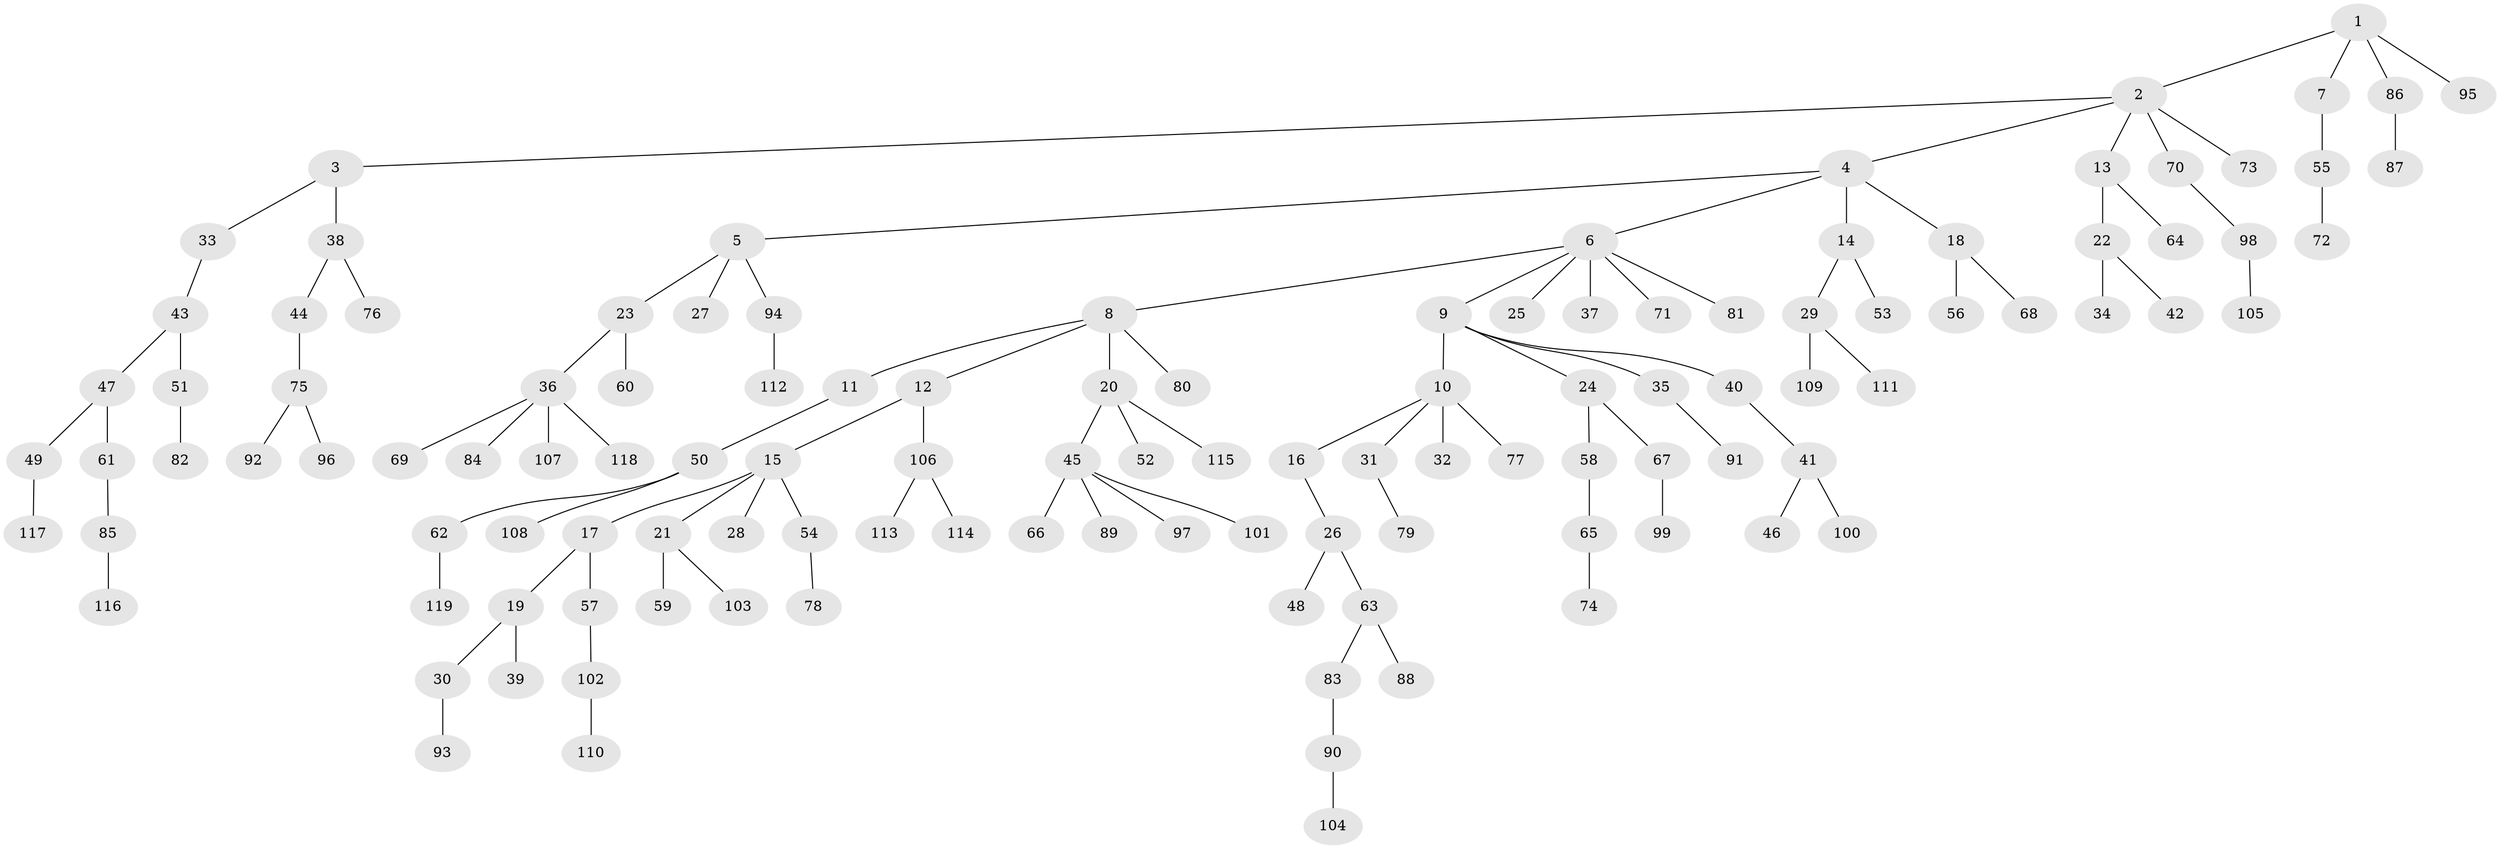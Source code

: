 // coarse degree distribution, {4: 0.060240963855421686, 1: 0.5783132530120482, 2: 0.2289156626506024, 5: 0.03614457831325301, 3: 0.060240963855421686, 6: 0.012048192771084338, 12: 0.012048192771084338, 10: 0.012048192771084338}
// Generated by graph-tools (version 1.1) at 2025/56/03/04/25 21:56:19]
// undirected, 119 vertices, 118 edges
graph export_dot {
graph [start="1"]
  node [color=gray90,style=filled];
  1;
  2;
  3;
  4;
  5;
  6;
  7;
  8;
  9;
  10;
  11;
  12;
  13;
  14;
  15;
  16;
  17;
  18;
  19;
  20;
  21;
  22;
  23;
  24;
  25;
  26;
  27;
  28;
  29;
  30;
  31;
  32;
  33;
  34;
  35;
  36;
  37;
  38;
  39;
  40;
  41;
  42;
  43;
  44;
  45;
  46;
  47;
  48;
  49;
  50;
  51;
  52;
  53;
  54;
  55;
  56;
  57;
  58;
  59;
  60;
  61;
  62;
  63;
  64;
  65;
  66;
  67;
  68;
  69;
  70;
  71;
  72;
  73;
  74;
  75;
  76;
  77;
  78;
  79;
  80;
  81;
  82;
  83;
  84;
  85;
  86;
  87;
  88;
  89;
  90;
  91;
  92;
  93;
  94;
  95;
  96;
  97;
  98;
  99;
  100;
  101;
  102;
  103;
  104;
  105;
  106;
  107;
  108;
  109;
  110;
  111;
  112;
  113;
  114;
  115;
  116;
  117;
  118;
  119;
  1 -- 2;
  1 -- 7;
  1 -- 86;
  1 -- 95;
  2 -- 3;
  2 -- 4;
  2 -- 13;
  2 -- 70;
  2 -- 73;
  3 -- 33;
  3 -- 38;
  4 -- 5;
  4 -- 6;
  4 -- 14;
  4 -- 18;
  5 -- 23;
  5 -- 27;
  5 -- 94;
  6 -- 8;
  6 -- 9;
  6 -- 25;
  6 -- 37;
  6 -- 71;
  6 -- 81;
  7 -- 55;
  8 -- 11;
  8 -- 12;
  8 -- 20;
  8 -- 80;
  9 -- 10;
  9 -- 24;
  9 -- 35;
  9 -- 40;
  10 -- 16;
  10 -- 31;
  10 -- 32;
  10 -- 77;
  11 -- 50;
  12 -- 15;
  12 -- 106;
  13 -- 22;
  13 -- 64;
  14 -- 29;
  14 -- 53;
  15 -- 17;
  15 -- 21;
  15 -- 28;
  15 -- 54;
  16 -- 26;
  17 -- 19;
  17 -- 57;
  18 -- 56;
  18 -- 68;
  19 -- 30;
  19 -- 39;
  20 -- 45;
  20 -- 52;
  20 -- 115;
  21 -- 59;
  21 -- 103;
  22 -- 34;
  22 -- 42;
  23 -- 36;
  23 -- 60;
  24 -- 58;
  24 -- 67;
  26 -- 48;
  26 -- 63;
  29 -- 109;
  29 -- 111;
  30 -- 93;
  31 -- 79;
  33 -- 43;
  35 -- 91;
  36 -- 69;
  36 -- 84;
  36 -- 107;
  36 -- 118;
  38 -- 44;
  38 -- 76;
  40 -- 41;
  41 -- 46;
  41 -- 100;
  43 -- 47;
  43 -- 51;
  44 -- 75;
  45 -- 66;
  45 -- 89;
  45 -- 97;
  45 -- 101;
  47 -- 49;
  47 -- 61;
  49 -- 117;
  50 -- 62;
  50 -- 108;
  51 -- 82;
  54 -- 78;
  55 -- 72;
  57 -- 102;
  58 -- 65;
  61 -- 85;
  62 -- 119;
  63 -- 83;
  63 -- 88;
  65 -- 74;
  67 -- 99;
  70 -- 98;
  75 -- 92;
  75 -- 96;
  83 -- 90;
  85 -- 116;
  86 -- 87;
  90 -- 104;
  94 -- 112;
  98 -- 105;
  102 -- 110;
  106 -- 113;
  106 -- 114;
}
